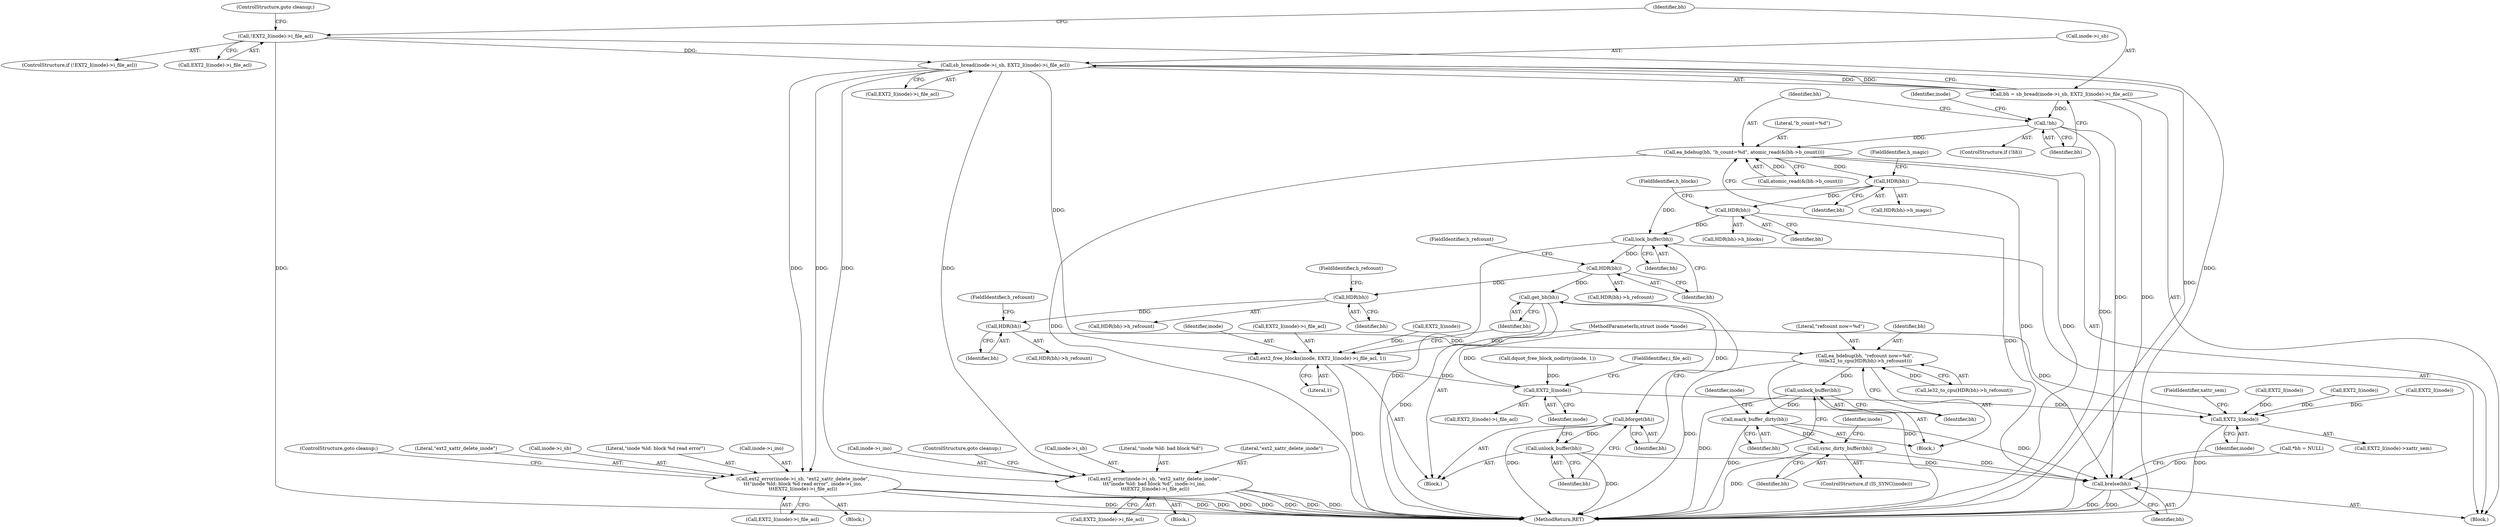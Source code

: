 digraph "0_linux_be0726d33cb8f411945884664924bed3cb8c70ee_6@API" {
"1000123" [label="(Call,sb_bread(inode->i_sb, EXT2_I(inode)->i_file_acl))"];
"1000115" [label="(Call,!EXT2_I(inode)->i_file_acl)"];
"1000121" [label="(Call,bh = sb_bread(inode->i_sb, EXT2_I(inode)->i_file_acl))"];
"1000132" [label="(Call,!bh)"];
"1000149" [label="(Call,ea_bdebug(bh, \"b_count=%d\", atomic_read(&(bh->b_count))))"];
"1000161" [label="(Call,HDR(bh))"];
"1000168" [label="(Call,HDR(bh))"];
"1000198" [label="(Call,lock_buffer(bh))"];
"1000203" [label="(Call,HDR(bh))"];
"1000220" [label="(Call,get_bh(bh))"];
"1000222" [label="(Call,bforget(bh))"];
"1000224" [label="(Call,unlock_buffer(bh))"];
"1000267" [label="(Call,brelse(bh))"];
"1000231" [label="(Call,HDR(bh))"];
"1000245" [label="(Call,HDR(bh))"];
"1000240" [label="(Call,ea_bdebug(bh, \"refcount now=%d\",\n \t\t\tle32_to_cpu(HDR(bh)->h_refcount)))"];
"1000248" [label="(Call,unlock_buffer(bh))"];
"1000250" [label="(Call,mark_buffer_dirty(bh))"];
"1000255" [label="(Call,sync_dirty_buffer(bh))"];
"1000135" [label="(Call,ext2_error(inode->i_sb, \"ext2_xattr_delete_inode\",\n\t\t\t\"inode %ld: block %d read error\", inode->i_ino,\n\t\t\tEXT2_I(inode)->i_file_acl))"];
"1000174" [label="(Call,ext2_error(inode->i_sb, \"ext2_xattr_delete_inode\",\n\t\t\t\"inode %ld: bad block %d\", inode->i_ino,\n \t\t\tEXT2_I(inode)->i_file_acl))"];
"1000213" [label="(Call,ext2_free_blocks(inode, EXT2_I(inode)->i_file_acl, 1))"];
"1000262" [label="(Call,EXT2_I(inode))"];
"1000272" [label="(Call,EXT2_I(inode))"];
"1000249" [label="(Identifier,bh)"];
"1000274" [label="(FieldIdentifier,xattr_sem)"];
"1000117" [label="(Call,EXT2_I(inode))"];
"1000199" [label="(Identifier,bh)"];
"1000243" [label="(Call,le32_to_cpu(HDR(bh)->h_refcount))"];
"1000114" [label="(ControlStructure,if (!EXT2_I(inode)->i_file_acl))"];
"1000120" [label="(ControlStructure,goto cleanup;)"];
"1000180" [label="(Call,inode->i_ino)"];
"1000127" [label="(Call,EXT2_I(inode)->i_file_acl)"];
"1000230" [label="(Call,HDR(bh)->h_refcount)"];
"1000254" [label="(Identifier,inode)"];
"1000137" [label="(Identifier,inode)"];
"1000187" [label="(ControlStructure,goto cleanup;)"];
"1000131" [label="(ControlStructure,if (!bh))"];
"1000175" [label="(Call,inode->i_sb)"];
"1000161" [label="(Call,HDR(bh))"];
"1000134" [label="(Block,)"];
"1000271" [label="(Call,EXT2_I(inode)->xattr_sem)"];
"1000139" [label="(Literal,\"ext2_xattr_delete_inode\")"];
"1000122" [label="(Identifier,bh)"];
"1000162" [label="(Identifier,bh)"];
"1000104" [label="(Call,*bh = NULL)"];
"1000116" [label="(Call,EXT2_I(inode)->i_file_acl)"];
"1000102" [label="(Block,)"];
"1000204" [label="(Identifier,bh)"];
"1000101" [label="(MethodParameterIn,struct inode *inode)"];
"1000179" [label="(Literal,\"inode %ld: bad block %d\")"];
"1000232" [label="(Identifier,bh)"];
"1000136" [label="(Call,inode->i_sb)"];
"1000144" [label="(Call,EXT2_I(inode)->i_file_acl)"];
"1000275" [label="(MethodReturn,RET)"];
"1000205" [label="(FieldIdentifier,h_refcount)"];
"1000174" [label="(Call,ext2_error(inode->i_sb, \"ext2_xattr_delete_inode\",\n\t\t\t\"inode %ld: bad block %d\", inode->i_ino,\n \t\t\tEXT2_I(inode)->i_file_acl))"];
"1000256" [label="(Identifier,bh)"];
"1000178" [label="(Literal,\"ext2_xattr_delete_inode\")"];
"1000255" [label="(Call,sync_dirty_buffer(bh))"];
"1000173" [label="(Block,)"];
"1000150" [label="(Identifier,bh)"];
"1000227" [label="(Block,)"];
"1000216" [label="(Call,EXT2_I(inode))"];
"1000246" [label="(Identifier,bh)"];
"1000224" [label="(Call,unlock_buffer(bh))"];
"1000231" [label="(Call,HDR(bh))"];
"1000222" [label="(Call,bforget(bh))"];
"1000169" [label="(Identifier,bh)"];
"1000160" [label="(Call,HDR(bh)->h_magic)"];
"1000132" [label="(Call,!bh)"];
"1000140" [label="(Literal,\"inode %ld: block %d read error\")"];
"1000268" [label="(Identifier,bh)"];
"1000184" [label="(Call,EXT2_I(inode))"];
"1000244" [label="(Call,HDR(bh)->h_refcount)"];
"1000151" [label="(Literal,\"b_count=%d\")"];
"1000221" [label="(Identifier,bh)"];
"1000264" [label="(FieldIdentifier,i_file_acl)"];
"1000115" [label="(Call,!EXT2_I(inode)->i_file_acl)"];
"1000240" [label="(Call,ea_bdebug(bh, \"refcount now=%d\",\n \t\t\tle32_to_cpu(HDR(bh)->h_refcount)))"];
"1000133" [label="(Identifier,bh)"];
"1000141" [label="(Call,inode->i_ino)"];
"1000208" [label="(Block,)"];
"1000257" [label="(Call,dquot_free_block_nodirty(inode, 1))"];
"1000263" [label="(Identifier,inode)"];
"1000241" [label="(Identifier,bh)"];
"1000272" [label="(Call,EXT2_I(inode))"];
"1000198" [label="(Call,lock_buffer(bh))"];
"1000183" [label="(Call,EXT2_I(inode)->i_file_acl)"];
"1000214" [label="(Identifier,inode)"];
"1000203" [label="(Call,HDR(bh))"];
"1000252" [label="(ControlStructure,if (IS_SYNC(inode)))"];
"1000233" [label="(FieldIdentifier,h_refcount)"];
"1000202" [label="(Call,HDR(bh)->h_refcount)"];
"1000248" [label="(Call,unlock_buffer(bh))"];
"1000247" [label="(FieldIdentifier,h_refcount)"];
"1000220" [label="(Call,get_bh(bh))"];
"1000219" [label="(Literal,1)"];
"1000267" [label="(Call,brelse(bh))"];
"1000170" [label="(FieldIdentifier,h_blocks)"];
"1000145" [label="(Call,EXT2_I(inode))"];
"1000163" [label="(FieldIdentifier,h_magic)"];
"1000223" [label="(Identifier,bh)"];
"1000242" [label="(Literal,\"refcount now=%d\")"];
"1000167" [label="(Call,HDR(bh)->h_blocks)"];
"1000251" [label="(Identifier,bh)"];
"1000225" [label="(Identifier,bh)"];
"1000124" [label="(Call,inode->i_sb)"];
"1000213" [label="(Call,ext2_free_blocks(inode, EXT2_I(inode)->i_file_acl, 1))"];
"1000258" [label="(Identifier,inode)"];
"1000135" [label="(Call,ext2_error(inode->i_sb, \"ext2_xattr_delete_inode\",\n\t\t\t\"inode %ld: block %d read error\", inode->i_ino,\n\t\t\tEXT2_I(inode)->i_file_acl))"];
"1000123" [label="(Call,sb_bread(inode->i_sb, EXT2_I(inode)->i_file_acl))"];
"1000168" [label="(Call,HDR(bh))"];
"1000262" [label="(Call,EXT2_I(inode))"];
"1000152" [label="(Call,atomic_read(&(bh->b_count)))"];
"1000149" [label="(Call,ea_bdebug(bh, \"b_count=%d\", atomic_read(&(bh->b_count))))"];
"1000273" [label="(Identifier,inode)"];
"1000261" [label="(Call,EXT2_I(inode)->i_file_acl)"];
"1000245" [label="(Call,HDR(bh))"];
"1000250" [label="(Call,mark_buffer_dirty(bh))"];
"1000148" [label="(ControlStructure,goto cleanup;)"];
"1000215" [label="(Call,EXT2_I(inode)->i_file_acl)"];
"1000121" [label="(Call,bh = sb_bread(inode->i_sb, EXT2_I(inode)->i_file_acl))"];
"1000123" -> "1000121"  [label="AST: "];
"1000123" -> "1000127"  [label="CFG: "];
"1000124" -> "1000123"  [label="AST: "];
"1000127" -> "1000123"  [label="AST: "];
"1000121" -> "1000123"  [label="CFG: "];
"1000123" -> "1000275"  [label="DDG: "];
"1000123" -> "1000121"  [label="DDG: "];
"1000123" -> "1000121"  [label="DDG: "];
"1000115" -> "1000123"  [label="DDG: "];
"1000123" -> "1000135"  [label="DDG: "];
"1000123" -> "1000135"  [label="DDG: "];
"1000123" -> "1000174"  [label="DDG: "];
"1000123" -> "1000174"  [label="DDG: "];
"1000123" -> "1000213"  [label="DDG: "];
"1000115" -> "1000114"  [label="AST: "];
"1000115" -> "1000116"  [label="CFG: "];
"1000116" -> "1000115"  [label="AST: "];
"1000120" -> "1000115"  [label="CFG: "];
"1000122" -> "1000115"  [label="CFG: "];
"1000115" -> "1000275"  [label="DDG: "];
"1000115" -> "1000275"  [label="DDG: "];
"1000121" -> "1000102"  [label="AST: "];
"1000122" -> "1000121"  [label="AST: "];
"1000133" -> "1000121"  [label="CFG: "];
"1000121" -> "1000275"  [label="DDG: "];
"1000121" -> "1000132"  [label="DDG: "];
"1000132" -> "1000131"  [label="AST: "];
"1000132" -> "1000133"  [label="CFG: "];
"1000133" -> "1000132"  [label="AST: "];
"1000137" -> "1000132"  [label="CFG: "];
"1000150" -> "1000132"  [label="CFG: "];
"1000132" -> "1000275"  [label="DDG: "];
"1000132" -> "1000149"  [label="DDG: "];
"1000132" -> "1000267"  [label="DDG: "];
"1000149" -> "1000102"  [label="AST: "];
"1000149" -> "1000152"  [label="CFG: "];
"1000150" -> "1000149"  [label="AST: "];
"1000151" -> "1000149"  [label="AST: "];
"1000152" -> "1000149"  [label="AST: "];
"1000162" -> "1000149"  [label="CFG: "];
"1000149" -> "1000275"  [label="DDG: "];
"1000149" -> "1000275"  [label="DDG: "];
"1000152" -> "1000149"  [label="DDG: "];
"1000149" -> "1000161"  [label="DDG: "];
"1000161" -> "1000160"  [label="AST: "];
"1000161" -> "1000162"  [label="CFG: "];
"1000162" -> "1000161"  [label="AST: "];
"1000163" -> "1000161"  [label="CFG: "];
"1000161" -> "1000168"  [label="DDG: "];
"1000161" -> "1000198"  [label="DDG: "];
"1000161" -> "1000267"  [label="DDG: "];
"1000168" -> "1000167"  [label="AST: "];
"1000168" -> "1000169"  [label="CFG: "];
"1000169" -> "1000168"  [label="AST: "];
"1000170" -> "1000168"  [label="CFG: "];
"1000168" -> "1000198"  [label="DDG: "];
"1000168" -> "1000267"  [label="DDG: "];
"1000198" -> "1000102"  [label="AST: "];
"1000198" -> "1000199"  [label="CFG: "];
"1000199" -> "1000198"  [label="AST: "];
"1000204" -> "1000198"  [label="CFG: "];
"1000198" -> "1000275"  [label="DDG: "];
"1000198" -> "1000203"  [label="DDG: "];
"1000203" -> "1000202"  [label="AST: "];
"1000203" -> "1000204"  [label="CFG: "];
"1000204" -> "1000203"  [label="AST: "];
"1000205" -> "1000203"  [label="CFG: "];
"1000203" -> "1000220"  [label="DDG: "];
"1000203" -> "1000231"  [label="DDG: "];
"1000220" -> "1000208"  [label="AST: "];
"1000220" -> "1000221"  [label="CFG: "];
"1000221" -> "1000220"  [label="AST: "];
"1000223" -> "1000220"  [label="CFG: "];
"1000220" -> "1000275"  [label="DDG: "];
"1000220" -> "1000222"  [label="DDG: "];
"1000222" -> "1000208"  [label="AST: "];
"1000222" -> "1000223"  [label="CFG: "];
"1000223" -> "1000222"  [label="AST: "];
"1000225" -> "1000222"  [label="CFG: "];
"1000222" -> "1000275"  [label="DDG: "];
"1000222" -> "1000224"  [label="DDG: "];
"1000224" -> "1000208"  [label="AST: "];
"1000224" -> "1000225"  [label="CFG: "];
"1000225" -> "1000224"  [label="AST: "];
"1000263" -> "1000224"  [label="CFG: "];
"1000224" -> "1000275"  [label="DDG: "];
"1000224" -> "1000267"  [label="DDG: "];
"1000267" -> "1000102"  [label="AST: "];
"1000267" -> "1000268"  [label="CFG: "];
"1000268" -> "1000267"  [label="AST: "];
"1000273" -> "1000267"  [label="CFG: "];
"1000267" -> "1000275"  [label="DDG: "];
"1000267" -> "1000275"  [label="DDG: "];
"1000250" -> "1000267"  [label="DDG: "];
"1000104" -> "1000267"  [label="DDG: "];
"1000255" -> "1000267"  [label="DDG: "];
"1000231" -> "1000230"  [label="AST: "];
"1000231" -> "1000232"  [label="CFG: "];
"1000232" -> "1000231"  [label="AST: "];
"1000233" -> "1000231"  [label="CFG: "];
"1000231" -> "1000245"  [label="DDG: "];
"1000245" -> "1000244"  [label="AST: "];
"1000245" -> "1000246"  [label="CFG: "];
"1000246" -> "1000245"  [label="AST: "];
"1000247" -> "1000245"  [label="CFG: "];
"1000245" -> "1000240"  [label="DDG: "];
"1000240" -> "1000227"  [label="AST: "];
"1000240" -> "1000243"  [label="CFG: "];
"1000241" -> "1000240"  [label="AST: "];
"1000242" -> "1000240"  [label="AST: "];
"1000243" -> "1000240"  [label="AST: "];
"1000249" -> "1000240"  [label="CFG: "];
"1000240" -> "1000275"  [label="DDG: "];
"1000240" -> "1000275"  [label="DDG: "];
"1000243" -> "1000240"  [label="DDG: "];
"1000240" -> "1000248"  [label="DDG: "];
"1000248" -> "1000227"  [label="AST: "];
"1000248" -> "1000249"  [label="CFG: "];
"1000249" -> "1000248"  [label="AST: "];
"1000251" -> "1000248"  [label="CFG: "];
"1000248" -> "1000275"  [label="DDG: "];
"1000248" -> "1000250"  [label="DDG: "];
"1000250" -> "1000227"  [label="AST: "];
"1000250" -> "1000251"  [label="CFG: "];
"1000251" -> "1000250"  [label="AST: "];
"1000254" -> "1000250"  [label="CFG: "];
"1000250" -> "1000275"  [label="DDG: "];
"1000250" -> "1000255"  [label="DDG: "];
"1000255" -> "1000252"  [label="AST: "];
"1000255" -> "1000256"  [label="CFG: "];
"1000256" -> "1000255"  [label="AST: "];
"1000258" -> "1000255"  [label="CFG: "];
"1000255" -> "1000275"  [label="DDG: "];
"1000135" -> "1000134"  [label="AST: "];
"1000135" -> "1000144"  [label="CFG: "];
"1000136" -> "1000135"  [label="AST: "];
"1000139" -> "1000135"  [label="AST: "];
"1000140" -> "1000135"  [label="AST: "];
"1000141" -> "1000135"  [label="AST: "];
"1000144" -> "1000135"  [label="AST: "];
"1000148" -> "1000135"  [label="CFG: "];
"1000135" -> "1000275"  [label="DDG: "];
"1000135" -> "1000275"  [label="DDG: "];
"1000135" -> "1000275"  [label="DDG: "];
"1000135" -> "1000275"  [label="DDG: "];
"1000174" -> "1000173"  [label="AST: "];
"1000174" -> "1000183"  [label="CFG: "];
"1000175" -> "1000174"  [label="AST: "];
"1000178" -> "1000174"  [label="AST: "];
"1000179" -> "1000174"  [label="AST: "];
"1000180" -> "1000174"  [label="AST: "];
"1000183" -> "1000174"  [label="AST: "];
"1000187" -> "1000174"  [label="CFG: "];
"1000174" -> "1000275"  [label="DDG: "];
"1000174" -> "1000275"  [label="DDG: "];
"1000174" -> "1000275"  [label="DDG: "];
"1000174" -> "1000275"  [label="DDG: "];
"1000213" -> "1000208"  [label="AST: "];
"1000213" -> "1000219"  [label="CFG: "];
"1000214" -> "1000213"  [label="AST: "];
"1000215" -> "1000213"  [label="AST: "];
"1000219" -> "1000213"  [label="AST: "];
"1000221" -> "1000213"  [label="CFG: "];
"1000213" -> "1000275"  [label="DDG: "];
"1000216" -> "1000213"  [label="DDG: "];
"1000101" -> "1000213"  [label="DDG: "];
"1000213" -> "1000262"  [label="DDG: "];
"1000262" -> "1000261"  [label="AST: "];
"1000262" -> "1000263"  [label="CFG: "];
"1000263" -> "1000262"  [label="AST: "];
"1000264" -> "1000262"  [label="CFG: "];
"1000257" -> "1000262"  [label="DDG: "];
"1000101" -> "1000262"  [label="DDG: "];
"1000262" -> "1000272"  [label="DDG: "];
"1000272" -> "1000271"  [label="AST: "];
"1000272" -> "1000273"  [label="CFG: "];
"1000273" -> "1000272"  [label="AST: "];
"1000274" -> "1000272"  [label="CFG: "];
"1000272" -> "1000275"  [label="DDG: "];
"1000184" -> "1000272"  [label="DDG: "];
"1000117" -> "1000272"  [label="DDG: "];
"1000145" -> "1000272"  [label="DDG: "];
"1000101" -> "1000272"  [label="DDG: "];
}
